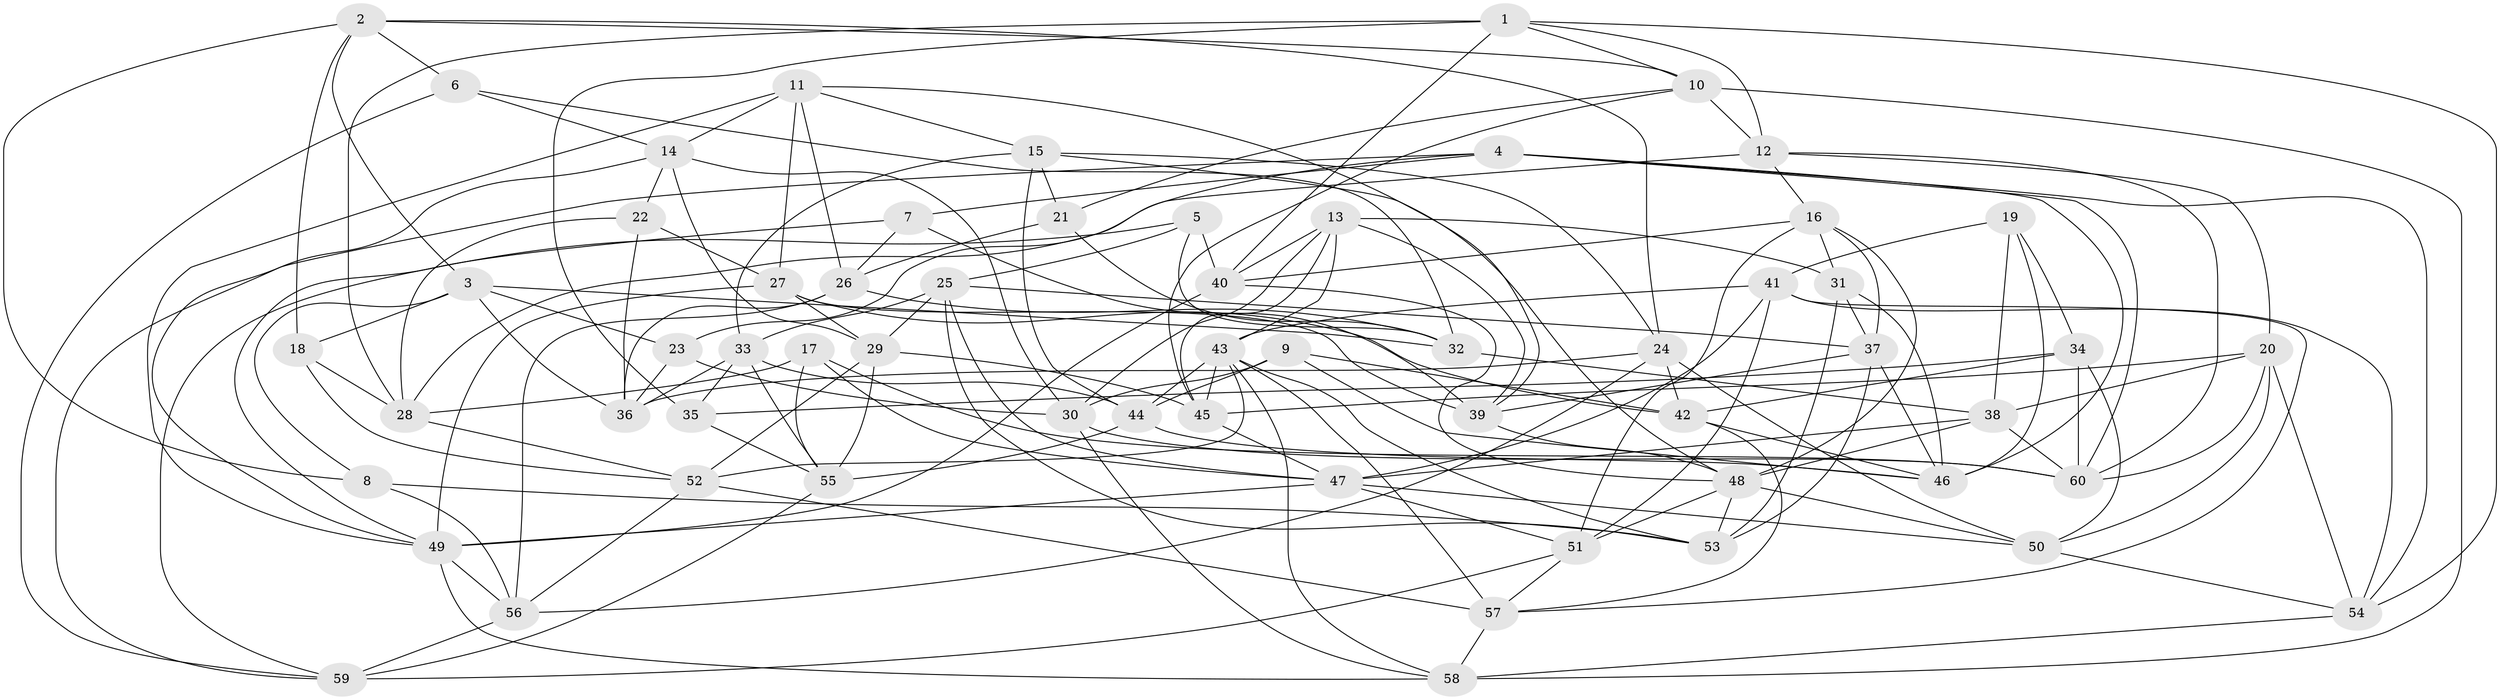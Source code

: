 // original degree distribution, {4: 1.0}
// Generated by graph-tools (version 1.1) at 2025/50/03/09/25 03:50:44]
// undirected, 60 vertices, 172 edges
graph export_dot {
graph [start="1"]
  node [color=gray90,style=filled];
  1;
  2;
  3;
  4;
  5;
  6;
  7;
  8;
  9;
  10;
  11;
  12;
  13;
  14;
  15;
  16;
  17;
  18;
  19;
  20;
  21;
  22;
  23;
  24;
  25;
  26;
  27;
  28;
  29;
  30;
  31;
  32;
  33;
  34;
  35;
  36;
  37;
  38;
  39;
  40;
  41;
  42;
  43;
  44;
  45;
  46;
  47;
  48;
  49;
  50;
  51;
  52;
  53;
  54;
  55;
  56;
  57;
  58;
  59;
  60;
  1 -- 10 [weight=1.0];
  1 -- 12 [weight=1.0];
  1 -- 28 [weight=1.0];
  1 -- 35 [weight=1.0];
  1 -- 40 [weight=1.0];
  1 -- 54 [weight=1.0];
  2 -- 3 [weight=1.0];
  2 -- 6 [weight=1.0];
  2 -- 8 [weight=1.0];
  2 -- 10 [weight=1.0];
  2 -- 18 [weight=1.0];
  2 -- 24 [weight=1.0];
  3 -- 8 [weight=1.0];
  3 -- 18 [weight=1.0];
  3 -- 23 [weight=1.0];
  3 -- 32 [weight=1.0];
  3 -- 36 [weight=1.0];
  4 -- 7 [weight=1.0];
  4 -- 23 [weight=1.0];
  4 -- 46 [weight=1.0];
  4 -- 54 [weight=1.0];
  4 -- 59 [weight=1.0];
  4 -- 60 [weight=1.0];
  5 -- 25 [weight=1.0];
  5 -- 32 [weight=1.0];
  5 -- 40 [weight=1.0];
  5 -- 59 [weight=1.0];
  6 -- 14 [weight=1.0];
  6 -- 32 [weight=1.0];
  6 -- 59 [weight=1.0];
  7 -- 26 [weight=1.0];
  7 -- 39 [weight=1.0];
  7 -- 49 [weight=1.0];
  8 -- 53 [weight=1.0];
  8 -- 56 [weight=1.0];
  9 -- 30 [weight=1.0];
  9 -- 42 [weight=1.0];
  9 -- 44 [weight=1.0];
  9 -- 46 [weight=1.0];
  10 -- 12 [weight=1.0];
  10 -- 21 [weight=1.0];
  10 -- 45 [weight=1.0];
  10 -- 58 [weight=1.0];
  11 -- 14 [weight=1.0];
  11 -- 15 [weight=1.0];
  11 -- 26 [weight=1.0];
  11 -- 27 [weight=1.0];
  11 -- 39 [weight=1.0];
  11 -- 49 [weight=1.0];
  12 -- 16 [weight=1.0];
  12 -- 20 [weight=1.0];
  12 -- 28 [weight=1.0];
  12 -- 60 [weight=1.0];
  13 -- 30 [weight=1.0];
  13 -- 31 [weight=1.0];
  13 -- 39 [weight=1.0];
  13 -- 40 [weight=1.0];
  13 -- 43 [weight=1.0];
  13 -- 45 [weight=1.0];
  14 -- 22 [weight=1.0];
  14 -- 29 [weight=1.0];
  14 -- 30 [weight=1.0];
  14 -- 49 [weight=1.0];
  15 -- 21 [weight=1.0];
  15 -- 24 [weight=1.0];
  15 -- 33 [weight=1.0];
  15 -- 44 [weight=1.0];
  15 -- 48 [weight=1.0];
  16 -- 31 [weight=1.0];
  16 -- 37 [weight=1.0];
  16 -- 40 [weight=1.0];
  16 -- 48 [weight=1.0];
  16 -- 51 [weight=1.0];
  17 -- 28 [weight=1.0];
  17 -- 47 [weight=1.0];
  17 -- 55 [weight=1.0];
  17 -- 60 [weight=1.0];
  18 -- 28 [weight=1.0];
  18 -- 52 [weight=1.0];
  19 -- 34 [weight=1.0];
  19 -- 38 [weight=1.0];
  19 -- 41 [weight=1.0];
  19 -- 46 [weight=1.0];
  20 -- 38 [weight=1.0];
  20 -- 45 [weight=1.0];
  20 -- 50 [weight=1.0];
  20 -- 54 [weight=1.0];
  20 -- 60 [weight=1.0];
  21 -- 26 [weight=1.0];
  21 -- 32 [weight=1.0];
  22 -- 27 [weight=1.0];
  22 -- 28 [weight=1.0];
  22 -- 36 [weight=1.0];
  23 -- 30 [weight=1.0];
  23 -- 36 [weight=1.0];
  24 -- 36 [weight=1.0];
  24 -- 42 [weight=1.0];
  24 -- 50 [weight=1.0];
  24 -- 56 [weight=1.0];
  25 -- 29 [weight=1.0];
  25 -- 33 [weight=1.0];
  25 -- 37 [weight=1.0];
  25 -- 47 [weight=1.0];
  25 -- 53 [weight=1.0];
  26 -- 32 [weight=1.0];
  26 -- 36 [weight=1.0];
  26 -- 56 [weight=1.0];
  27 -- 29 [weight=1.0];
  27 -- 39 [weight=1.0];
  27 -- 42 [weight=1.0];
  27 -- 49 [weight=1.0];
  28 -- 52 [weight=1.0];
  29 -- 45 [weight=1.0];
  29 -- 52 [weight=1.0];
  29 -- 55 [weight=1.0];
  30 -- 58 [weight=1.0];
  30 -- 60 [weight=1.0];
  31 -- 37 [weight=1.0];
  31 -- 46 [weight=2.0];
  31 -- 53 [weight=1.0];
  32 -- 38 [weight=1.0];
  33 -- 35 [weight=1.0];
  33 -- 36 [weight=1.0];
  33 -- 44 [weight=1.0];
  33 -- 55 [weight=1.0];
  34 -- 35 [weight=1.0];
  34 -- 42 [weight=1.0];
  34 -- 50 [weight=1.0];
  34 -- 60 [weight=2.0];
  35 -- 55 [weight=1.0];
  37 -- 39 [weight=1.0];
  37 -- 46 [weight=1.0];
  37 -- 53 [weight=1.0];
  38 -- 47 [weight=1.0];
  38 -- 48 [weight=1.0];
  38 -- 60 [weight=1.0];
  39 -- 48 [weight=1.0];
  40 -- 48 [weight=1.0];
  40 -- 49 [weight=1.0];
  41 -- 43 [weight=1.0];
  41 -- 47 [weight=1.0];
  41 -- 51 [weight=1.0];
  41 -- 54 [weight=1.0];
  41 -- 57 [weight=1.0];
  42 -- 46 [weight=1.0];
  42 -- 57 [weight=1.0];
  43 -- 44 [weight=1.0];
  43 -- 45 [weight=1.0];
  43 -- 52 [weight=1.0];
  43 -- 53 [weight=1.0];
  43 -- 57 [weight=1.0];
  43 -- 58 [weight=1.0];
  44 -- 46 [weight=1.0];
  44 -- 55 [weight=1.0];
  45 -- 47 [weight=1.0];
  47 -- 49 [weight=1.0];
  47 -- 50 [weight=1.0];
  47 -- 51 [weight=1.0];
  48 -- 50 [weight=1.0];
  48 -- 51 [weight=1.0];
  48 -- 53 [weight=1.0];
  49 -- 56 [weight=1.0];
  49 -- 58 [weight=1.0];
  50 -- 54 [weight=1.0];
  51 -- 57 [weight=1.0];
  51 -- 59 [weight=1.0];
  52 -- 56 [weight=1.0];
  52 -- 57 [weight=1.0];
  54 -- 58 [weight=1.0];
  55 -- 59 [weight=1.0];
  56 -- 59 [weight=1.0];
  57 -- 58 [weight=1.0];
}
